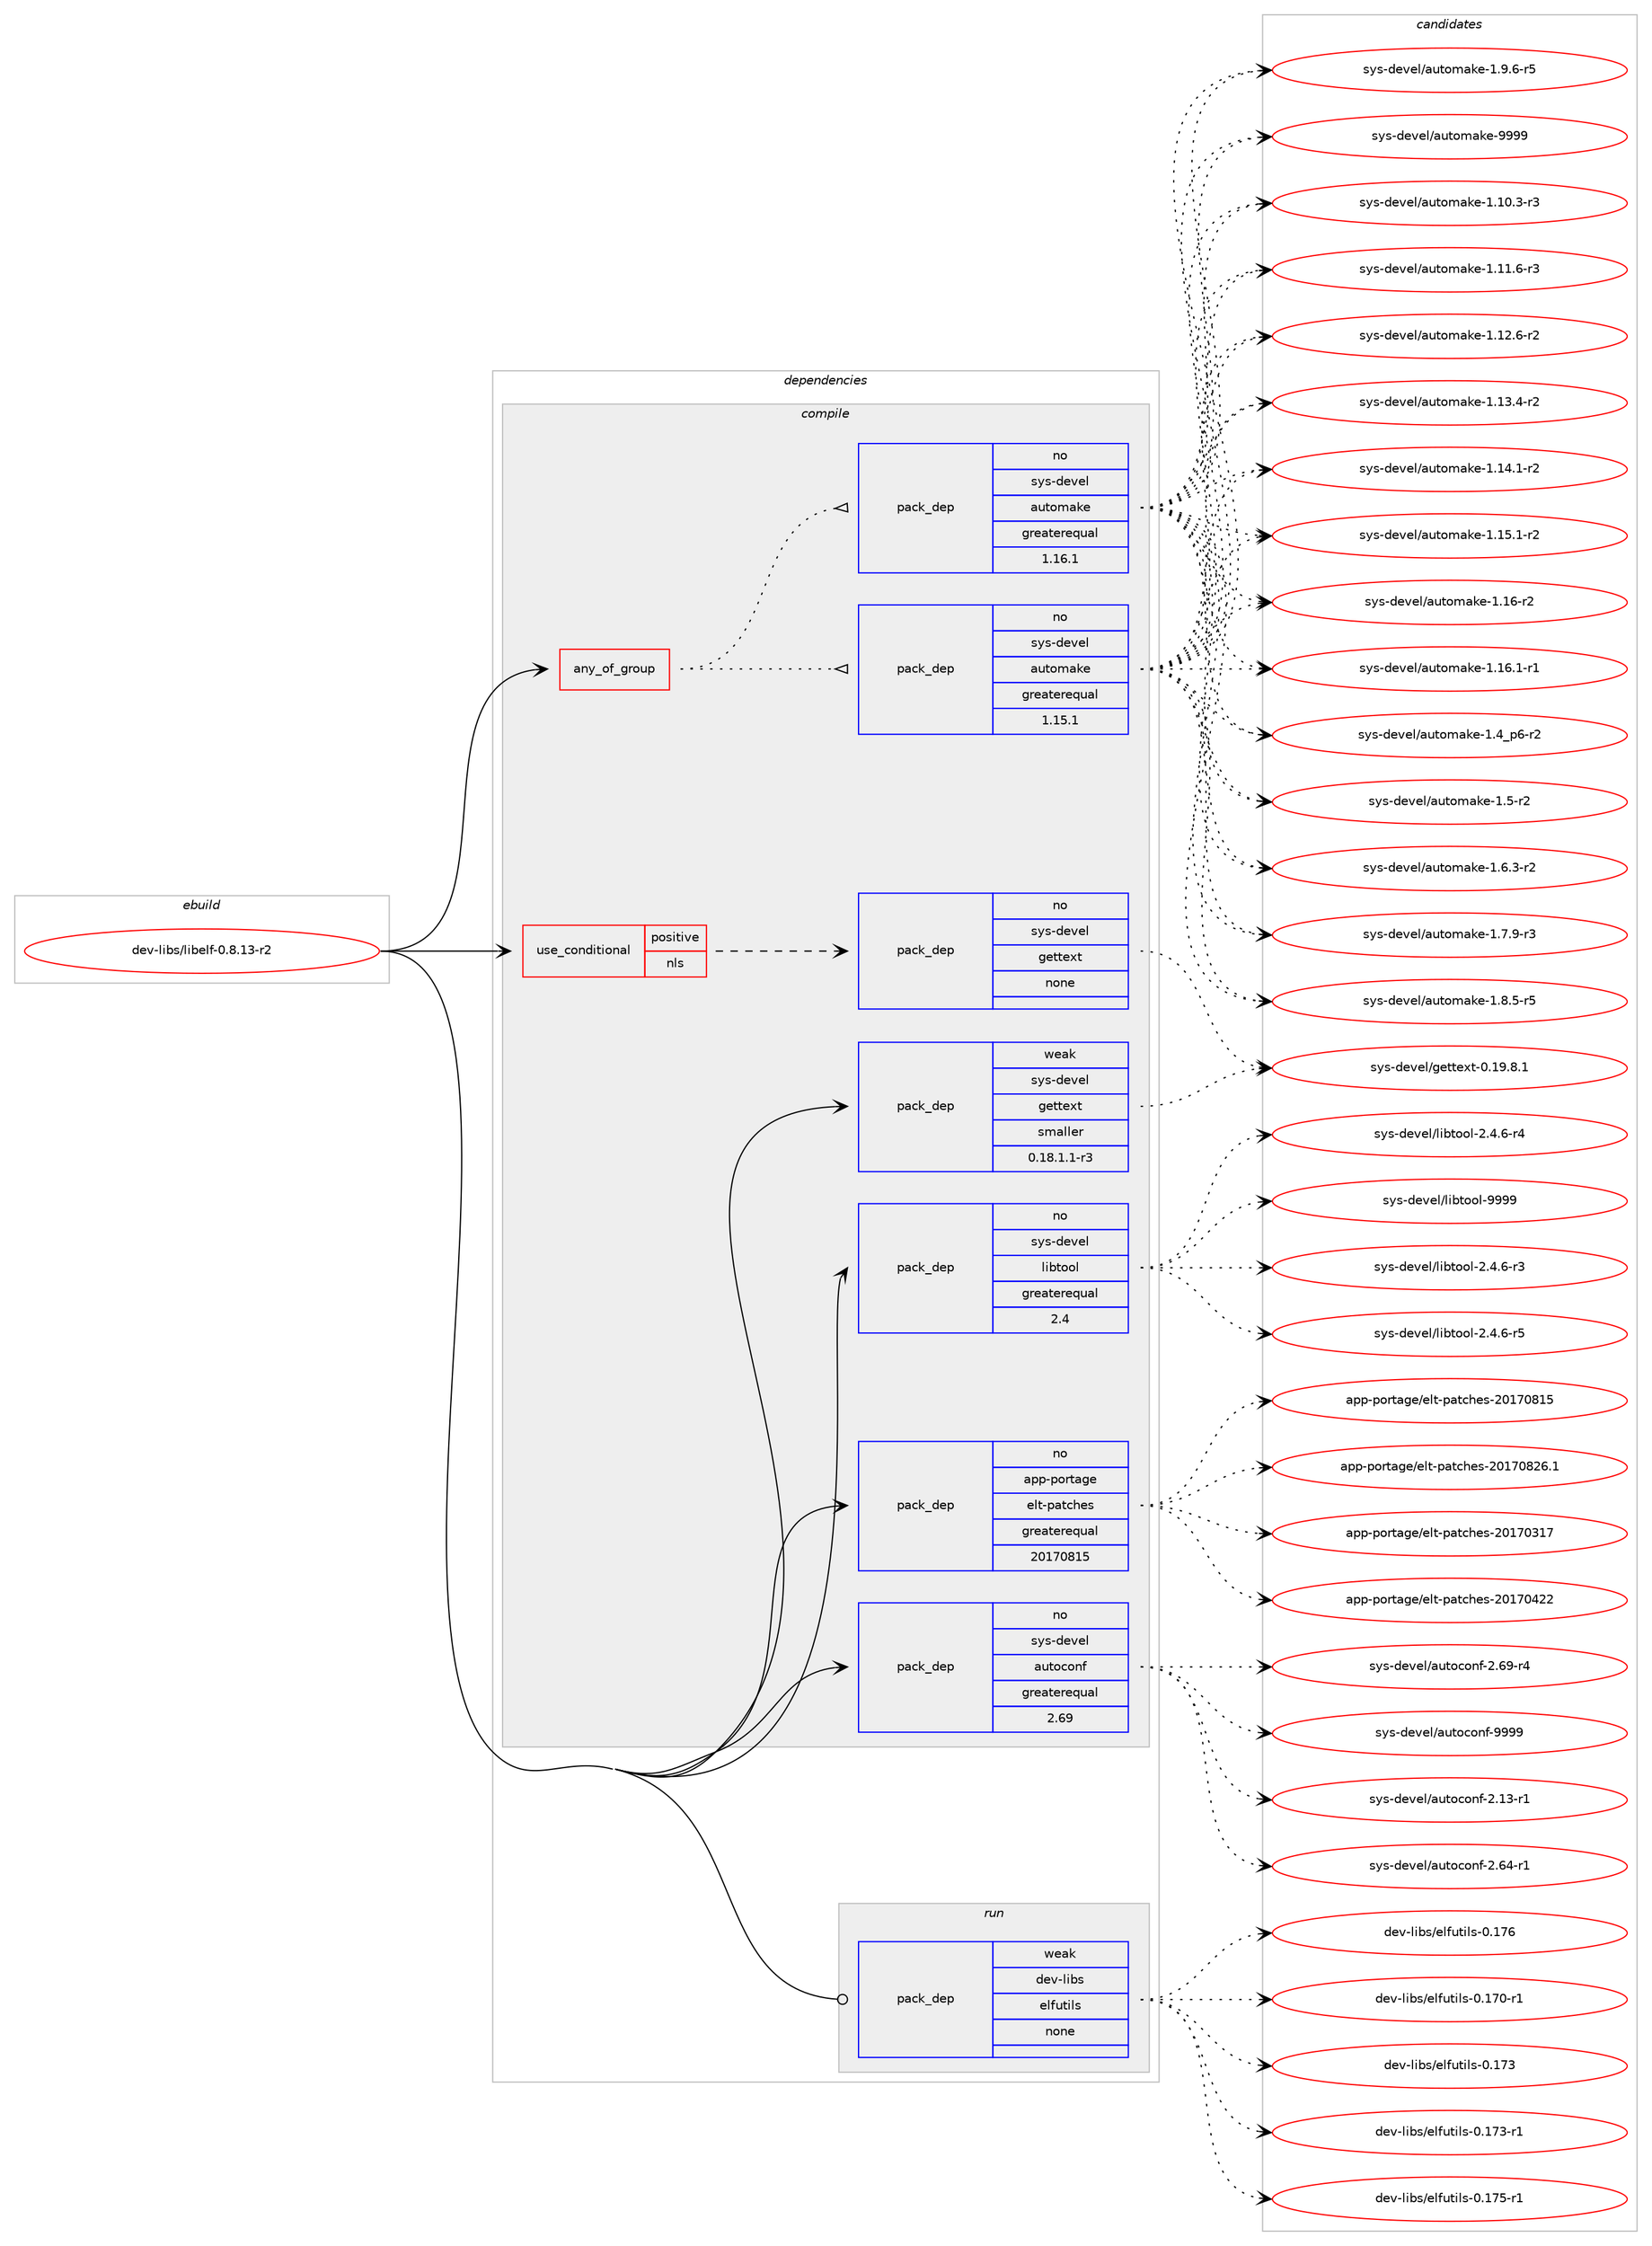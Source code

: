 digraph prolog {

# *************
# Graph options
# *************

newrank=true;
concentrate=true;
compound=true;
graph [rankdir=LR,fontname=Helvetica,fontsize=10,ranksep=1.5];#, ranksep=2.5, nodesep=0.2];
edge  [arrowhead=vee];
node  [fontname=Helvetica,fontsize=10];

# **********
# The ebuild
# **********

subgraph cluster_leftcol {
color=gray;
rank=same;
label=<<i>ebuild</i>>;
id [label="dev-libs/libelf-0.8.13-r2", color=red, width=4, href="../dev-libs/libelf-0.8.13-r2.svg"];
}

# ****************
# The dependencies
# ****************

subgraph cluster_midcol {
color=gray;
label=<<i>dependencies</i>>;
subgraph cluster_compile {
fillcolor="#eeeeee";
style=filled;
label=<<i>compile</i>>;
subgraph any22239 {
dependency1367558 [label=<<TABLE BORDER="0" CELLBORDER="1" CELLSPACING="0" CELLPADDING="4"><TR><TD CELLPADDING="10">any_of_group</TD></TR></TABLE>>, shape=none, color=red];subgraph pack978841 {
dependency1367559 [label=<<TABLE BORDER="0" CELLBORDER="1" CELLSPACING="0" CELLPADDING="4" WIDTH="220"><TR><TD ROWSPAN="6" CELLPADDING="30">pack_dep</TD></TR><TR><TD WIDTH="110">no</TD></TR><TR><TD>sys-devel</TD></TR><TR><TD>automake</TD></TR><TR><TD>greaterequal</TD></TR><TR><TD>1.16.1</TD></TR></TABLE>>, shape=none, color=blue];
}
dependency1367558:e -> dependency1367559:w [weight=20,style="dotted",arrowhead="oinv"];
subgraph pack978842 {
dependency1367560 [label=<<TABLE BORDER="0" CELLBORDER="1" CELLSPACING="0" CELLPADDING="4" WIDTH="220"><TR><TD ROWSPAN="6" CELLPADDING="30">pack_dep</TD></TR><TR><TD WIDTH="110">no</TD></TR><TR><TD>sys-devel</TD></TR><TR><TD>automake</TD></TR><TR><TD>greaterequal</TD></TR><TR><TD>1.15.1</TD></TR></TABLE>>, shape=none, color=blue];
}
dependency1367558:e -> dependency1367560:w [weight=20,style="dotted",arrowhead="oinv"];
}
id:e -> dependency1367558:w [weight=20,style="solid",arrowhead="vee"];
subgraph cond365926 {
dependency1367561 [label=<<TABLE BORDER="0" CELLBORDER="1" CELLSPACING="0" CELLPADDING="4"><TR><TD ROWSPAN="3" CELLPADDING="10">use_conditional</TD></TR><TR><TD>positive</TD></TR><TR><TD>nls</TD></TR></TABLE>>, shape=none, color=red];
subgraph pack978843 {
dependency1367562 [label=<<TABLE BORDER="0" CELLBORDER="1" CELLSPACING="0" CELLPADDING="4" WIDTH="220"><TR><TD ROWSPAN="6" CELLPADDING="30">pack_dep</TD></TR><TR><TD WIDTH="110">no</TD></TR><TR><TD>sys-devel</TD></TR><TR><TD>gettext</TD></TR><TR><TD>none</TD></TR><TR><TD></TD></TR></TABLE>>, shape=none, color=blue];
}
dependency1367561:e -> dependency1367562:w [weight=20,style="dashed",arrowhead="vee"];
}
id:e -> dependency1367561:w [weight=20,style="solid",arrowhead="vee"];
subgraph pack978844 {
dependency1367563 [label=<<TABLE BORDER="0" CELLBORDER="1" CELLSPACING="0" CELLPADDING="4" WIDTH="220"><TR><TD ROWSPAN="6" CELLPADDING="30">pack_dep</TD></TR><TR><TD WIDTH="110">no</TD></TR><TR><TD>app-portage</TD></TR><TR><TD>elt-patches</TD></TR><TR><TD>greaterequal</TD></TR><TR><TD>20170815</TD></TR></TABLE>>, shape=none, color=blue];
}
id:e -> dependency1367563:w [weight=20,style="solid",arrowhead="vee"];
subgraph pack978845 {
dependency1367564 [label=<<TABLE BORDER="0" CELLBORDER="1" CELLSPACING="0" CELLPADDING="4" WIDTH="220"><TR><TD ROWSPAN="6" CELLPADDING="30">pack_dep</TD></TR><TR><TD WIDTH="110">no</TD></TR><TR><TD>sys-devel</TD></TR><TR><TD>autoconf</TD></TR><TR><TD>greaterequal</TD></TR><TR><TD>2.69</TD></TR></TABLE>>, shape=none, color=blue];
}
id:e -> dependency1367564:w [weight=20,style="solid",arrowhead="vee"];
subgraph pack978846 {
dependency1367565 [label=<<TABLE BORDER="0" CELLBORDER="1" CELLSPACING="0" CELLPADDING="4" WIDTH="220"><TR><TD ROWSPAN="6" CELLPADDING="30">pack_dep</TD></TR><TR><TD WIDTH="110">no</TD></TR><TR><TD>sys-devel</TD></TR><TR><TD>libtool</TD></TR><TR><TD>greaterequal</TD></TR><TR><TD>2.4</TD></TR></TABLE>>, shape=none, color=blue];
}
id:e -> dependency1367565:w [weight=20,style="solid",arrowhead="vee"];
subgraph pack978847 {
dependency1367566 [label=<<TABLE BORDER="0" CELLBORDER="1" CELLSPACING="0" CELLPADDING="4" WIDTH="220"><TR><TD ROWSPAN="6" CELLPADDING="30">pack_dep</TD></TR><TR><TD WIDTH="110">weak</TD></TR><TR><TD>sys-devel</TD></TR><TR><TD>gettext</TD></TR><TR><TD>smaller</TD></TR><TR><TD>0.18.1.1-r3</TD></TR></TABLE>>, shape=none, color=blue];
}
id:e -> dependency1367566:w [weight=20,style="solid",arrowhead="vee"];
}
subgraph cluster_compileandrun {
fillcolor="#eeeeee";
style=filled;
label=<<i>compile and run</i>>;
}
subgraph cluster_run {
fillcolor="#eeeeee";
style=filled;
label=<<i>run</i>>;
subgraph pack978848 {
dependency1367567 [label=<<TABLE BORDER="0" CELLBORDER="1" CELLSPACING="0" CELLPADDING="4" WIDTH="220"><TR><TD ROWSPAN="6" CELLPADDING="30">pack_dep</TD></TR><TR><TD WIDTH="110">weak</TD></TR><TR><TD>dev-libs</TD></TR><TR><TD>elfutils</TD></TR><TR><TD>none</TD></TR><TR><TD></TD></TR></TABLE>>, shape=none, color=blue];
}
id:e -> dependency1367567:w [weight=20,style="solid",arrowhead="odot"];
}
}

# **************
# The candidates
# **************

subgraph cluster_choices {
rank=same;
color=gray;
label=<<i>candidates</i>>;

subgraph choice978841 {
color=black;
nodesep=1;
choice11512111545100101118101108479711711611110997107101454946494846514511451 [label="sys-devel/automake-1.10.3-r3", color=red, width=4,href="../sys-devel/automake-1.10.3-r3.svg"];
choice11512111545100101118101108479711711611110997107101454946494946544511451 [label="sys-devel/automake-1.11.6-r3", color=red, width=4,href="../sys-devel/automake-1.11.6-r3.svg"];
choice11512111545100101118101108479711711611110997107101454946495046544511450 [label="sys-devel/automake-1.12.6-r2", color=red, width=4,href="../sys-devel/automake-1.12.6-r2.svg"];
choice11512111545100101118101108479711711611110997107101454946495146524511450 [label="sys-devel/automake-1.13.4-r2", color=red, width=4,href="../sys-devel/automake-1.13.4-r2.svg"];
choice11512111545100101118101108479711711611110997107101454946495246494511450 [label="sys-devel/automake-1.14.1-r2", color=red, width=4,href="../sys-devel/automake-1.14.1-r2.svg"];
choice11512111545100101118101108479711711611110997107101454946495346494511450 [label="sys-devel/automake-1.15.1-r2", color=red, width=4,href="../sys-devel/automake-1.15.1-r2.svg"];
choice1151211154510010111810110847971171161111099710710145494649544511450 [label="sys-devel/automake-1.16-r2", color=red, width=4,href="../sys-devel/automake-1.16-r2.svg"];
choice11512111545100101118101108479711711611110997107101454946495446494511449 [label="sys-devel/automake-1.16.1-r1", color=red, width=4,href="../sys-devel/automake-1.16.1-r1.svg"];
choice115121115451001011181011084797117116111109971071014549465295112544511450 [label="sys-devel/automake-1.4_p6-r2", color=red, width=4,href="../sys-devel/automake-1.4_p6-r2.svg"];
choice11512111545100101118101108479711711611110997107101454946534511450 [label="sys-devel/automake-1.5-r2", color=red, width=4,href="../sys-devel/automake-1.5-r2.svg"];
choice115121115451001011181011084797117116111109971071014549465446514511450 [label="sys-devel/automake-1.6.3-r2", color=red, width=4,href="../sys-devel/automake-1.6.3-r2.svg"];
choice115121115451001011181011084797117116111109971071014549465546574511451 [label="sys-devel/automake-1.7.9-r3", color=red, width=4,href="../sys-devel/automake-1.7.9-r3.svg"];
choice115121115451001011181011084797117116111109971071014549465646534511453 [label="sys-devel/automake-1.8.5-r5", color=red, width=4,href="../sys-devel/automake-1.8.5-r5.svg"];
choice115121115451001011181011084797117116111109971071014549465746544511453 [label="sys-devel/automake-1.9.6-r5", color=red, width=4,href="../sys-devel/automake-1.9.6-r5.svg"];
choice115121115451001011181011084797117116111109971071014557575757 [label="sys-devel/automake-9999", color=red, width=4,href="../sys-devel/automake-9999.svg"];
dependency1367559:e -> choice11512111545100101118101108479711711611110997107101454946494846514511451:w [style=dotted,weight="100"];
dependency1367559:e -> choice11512111545100101118101108479711711611110997107101454946494946544511451:w [style=dotted,weight="100"];
dependency1367559:e -> choice11512111545100101118101108479711711611110997107101454946495046544511450:w [style=dotted,weight="100"];
dependency1367559:e -> choice11512111545100101118101108479711711611110997107101454946495146524511450:w [style=dotted,weight="100"];
dependency1367559:e -> choice11512111545100101118101108479711711611110997107101454946495246494511450:w [style=dotted,weight="100"];
dependency1367559:e -> choice11512111545100101118101108479711711611110997107101454946495346494511450:w [style=dotted,weight="100"];
dependency1367559:e -> choice1151211154510010111810110847971171161111099710710145494649544511450:w [style=dotted,weight="100"];
dependency1367559:e -> choice11512111545100101118101108479711711611110997107101454946495446494511449:w [style=dotted,weight="100"];
dependency1367559:e -> choice115121115451001011181011084797117116111109971071014549465295112544511450:w [style=dotted,weight="100"];
dependency1367559:e -> choice11512111545100101118101108479711711611110997107101454946534511450:w [style=dotted,weight="100"];
dependency1367559:e -> choice115121115451001011181011084797117116111109971071014549465446514511450:w [style=dotted,weight="100"];
dependency1367559:e -> choice115121115451001011181011084797117116111109971071014549465546574511451:w [style=dotted,weight="100"];
dependency1367559:e -> choice115121115451001011181011084797117116111109971071014549465646534511453:w [style=dotted,weight="100"];
dependency1367559:e -> choice115121115451001011181011084797117116111109971071014549465746544511453:w [style=dotted,weight="100"];
dependency1367559:e -> choice115121115451001011181011084797117116111109971071014557575757:w [style=dotted,weight="100"];
}
subgraph choice978842 {
color=black;
nodesep=1;
choice11512111545100101118101108479711711611110997107101454946494846514511451 [label="sys-devel/automake-1.10.3-r3", color=red, width=4,href="../sys-devel/automake-1.10.3-r3.svg"];
choice11512111545100101118101108479711711611110997107101454946494946544511451 [label="sys-devel/automake-1.11.6-r3", color=red, width=4,href="../sys-devel/automake-1.11.6-r3.svg"];
choice11512111545100101118101108479711711611110997107101454946495046544511450 [label="sys-devel/automake-1.12.6-r2", color=red, width=4,href="../sys-devel/automake-1.12.6-r2.svg"];
choice11512111545100101118101108479711711611110997107101454946495146524511450 [label="sys-devel/automake-1.13.4-r2", color=red, width=4,href="../sys-devel/automake-1.13.4-r2.svg"];
choice11512111545100101118101108479711711611110997107101454946495246494511450 [label="sys-devel/automake-1.14.1-r2", color=red, width=4,href="../sys-devel/automake-1.14.1-r2.svg"];
choice11512111545100101118101108479711711611110997107101454946495346494511450 [label="sys-devel/automake-1.15.1-r2", color=red, width=4,href="../sys-devel/automake-1.15.1-r2.svg"];
choice1151211154510010111810110847971171161111099710710145494649544511450 [label="sys-devel/automake-1.16-r2", color=red, width=4,href="../sys-devel/automake-1.16-r2.svg"];
choice11512111545100101118101108479711711611110997107101454946495446494511449 [label="sys-devel/automake-1.16.1-r1", color=red, width=4,href="../sys-devel/automake-1.16.1-r1.svg"];
choice115121115451001011181011084797117116111109971071014549465295112544511450 [label="sys-devel/automake-1.4_p6-r2", color=red, width=4,href="../sys-devel/automake-1.4_p6-r2.svg"];
choice11512111545100101118101108479711711611110997107101454946534511450 [label="sys-devel/automake-1.5-r2", color=red, width=4,href="../sys-devel/automake-1.5-r2.svg"];
choice115121115451001011181011084797117116111109971071014549465446514511450 [label="sys-devel/automake-1.6.3-r2", color=red, width=4,href="../sys-devel/automake-1.6.3-r2.svg"];
choice115121115451001011181011084797117116111109971071014549465546574511451 [label="sys-devel/automake-1.7.9-r3", color=red, width=4,href="../sys-devel/automake-1.7.9-r3.svg"];
choice115121115451001011181011084797117116111109971071014549465646534511453 [label="sys-devel/automake-1.8.5-r5", color=red, width=4,href="../sys-devel/automake-1.8.5-r5.svg"];
choice115121115451001011181011084797117116111109971071014549465746544511453 [label="sys-devel/automake-1.9.6-r5", color=red, width=4,href="../sys-devel/automake-1.9.6-r5.svg"];
choice115121115451001011181011084797117116111109971071014557575757 [label="sys-devel/automake-9999", color=red, width=4,href="../sys-devel/automake-9999.svg"];
dependency1367560:e -> choice11512111545100101118101108479711711611110997107101454946494846514511451:w [style=dotted,weight="100"];
dependency1367560:e -> choice11512111545100101118101108479711711611110997107101454946494946544511451:w [style=dotted,weight="100"];
dependency1367560:e -> choice11512111545100101118101108479711711611110997107101454946495046544511450:w [style=dotted,weight="100"];
dependency1367560:e -> choice11512111545100101118101108479711711611110997107101454946495146524511450:w [style=dotted,weight="100"];
dependency1367560:e -> choice11512111545100101118101108479711711611110997107101454946495246494511450:w [style=dotted,weight="100"];
dependency1367560:e -> choice11512111545100101118101108479711711611110997107101454946495346494511450:w [style=dotted,weight="100"];
dependency1367560:e -> choice1151211154510010111810110847971171161111099710710145494649544511450:w [style=dotted,weight="100"];
dependency1367560:e -> choice11512111545100101118101108479711711611110997107101454946495446494511449:w [style=dotted,weight="100"];
dependency1367560:e -> choice115121115451001011181011084797117116111109971071014549465295112544511450:w [style=dotted,weight="100"];
dependency1367560:e -> choice11512111545100101118101108479711711611110997107101454946534511450:w [style=dotted,weight="100"];
dependency1367560:e -> choice115121115451001011181011084797117116111109971071014549465446514511450:w [style=dotted,weight="100"];
dependency1367560:e -> choice115121115451001011181011084797117116111109971071014549465546574511451:w [style=dotted,weight="100"];
dependency1367560:e -> choice115121115451001011181011084797117116111109971071014549465646534511453:w [style=dotted,weight="100"];
dependency1367560:e -> choice115121115451001011181011084797117116111109971071014549465746544511453:w [style=dotted,weight="100"];
dependency1367560:e -> choice115121115451001011181011084797117116111109971071014557575757:w [style=dotted,weight="100"];
}
subgraph choice978843 {
color=black;
nodesep=1;
choice1151211154510010111810110847103101116116101120116454846495746564649 [label="sys-devel/gettext-0.19.8.1", color=red, width=4,href="../sys-devel/gettext-0.19.8.1.svg"];
dependency1367562:e -> choice1151211154510010111810110847103101116116101120116454846495746564649:w [style=dotted,weight="100"];
}
subgraph choice978844 {
color=black;
nodesep=1;
choice97112112451121111141169710310147101108116451129711699104101115455048495548514955 [label="app-portage/elt-patches-20170317", color=red, width=4,href="../app-portage/elt-patches-20170317.svg"];
choice97112112451121111141169710310147101108116451129711699104101115455048495548525050 [label="app-portage/elt-patches-20170422", color=red, width=4,href="../app-portage/elt-patches-20170422.svg"];
choice97112112451121111141169710310147101108116451129711699104101115455048495548564953 [label="app-portage/elt-patches-20170815", color=red, width=4,href="../app-portage/elt-patches-20170815.svg"];
choice971121124511211111411697103101471011081164511297116991041011154550484955485650544649 [label="app-portage/elt-patches-20170826.1", color=red, width=4,href="../app-portage/elt-patches-20170826.1.svg"];
dependency1367563:e -> choice97112112451121111141169710310147101108116451129711699104101115455048495548514955:w [style=dotted,weight="100"];
dependency1367563:e -> choice97112112451121111141169710310147101108116451129711699104101115455048495548525050:w [style=dotted,weight="100"];
dependency1367563:e -> choice97112112451121111141169710310147101108116451129711699104101115455048495548564953:w [style=dotted,weight="100"];
dependency1367563:e -> choice971121124511211111411697103101471011081164511297116991041011154550484955485650544649:w [style=dotted,weight="100"];
}
subgraph choice978845 {
color=black;
nodesep=1;
choice1151211154510010111810110847971171161119911111010245504649514511449 [label="sys-devel/autoconf-2.13-r1", color=red, width=4,href="../sys-devel/autoconf-2.13-r1.svg"];
choice1151211154510010111810110847971171161119911111010245504654524511449 [label="sys-devel/autoconf-2.64-r1", color=red, width=4,href="../sys-devel/autoconf-2.64-r1.svg"];
choice1151211154510010111810110847971171161119911111010245504654574511452 [label="sys-devel/autoconf-2.69-r4", color=red, width=4,href="../sys-devel/autoconf-2.69-r4.svg"];
choice115121115451001011181011084797117116111991111101024557575757 [label="sys-devel/autoconf-9999", color=red, width=4,href="../sys-devel/autoconf-9999.svg"];
dependency1367564:e -> choice1151211154510010111810110847971171161119911111010245504649514511449:w [style=dotted,weight="100"];
dependency1367564:e -> choice1151211154510010111810110847971171161119911111010245504654524511449:w [style=dotted,weight="100"];
dependency1367564:e -> choice1151211154510010111810110847971171161119911111010245504654574511452:w [style=dotted,weight="100"];
dependency1367564:e -> choice115121115451001011181011084797117116111991111101024557575757:w [style=dotted,weight="100"];
}
subgraph choice978846 {
color=black;
nodesep=1;
choice1151211154510010111810110847108105981161111111084550465246544511451 [label="sys-devel/libtool-2.4.6-r3", color=red, width=4,href="../sys-devel/libtool-2.4.6-r3.svg"];
choice1151211154510010111810110847108105981161111111084550465246544511452 [label="sys-devel/libtool-2.4.6-r4", color=red, width=4,href="../sys-devel/libtool-2.4.6-r4.svg"];
choice1151211154510010111810110847108105981161111111084550465246544511453 [label="sys-devel/libtool-2.4.6-r5", color=red, width=4,href="../sys-devel/libtool-2.4.6-r5.svg"];
choice1151211154510010111810110847108105981161111111084557575757 [label="sys-devel/libtool-9999", color=red, width=4,href="../sys-devel/libtool-9999.svg"];
dependency1367565:e -> choice1151211154510010111810110847108105981161111111084550465246544511451:w [style=dotted,weight="100"];
dependency1367565:e -> choice1151211154510010111810110847108105981161111111084550465246544511452:w [style=dotted,weight="100"];
dependency1367565:e -> choice1151211154510010111810110847108105981161111111084550465246544511453:w [style=dotted,weight="100"];
dependency1367565:e -> choice1151211154510010111810110847108105981161111111084557575757:w [style=dotted,weight="100"];
}
subgraph choice978847 {
color=black;
nodesep=1;
choice1151211154510010111810110847103101116116101120116454846495746564649 [label="sys-devel/gettext-0.19.8.1", color=red, width=4,href="../sys-devel/gettext-0.19.8.1.svg"];
dependency1367566:e -> choice1151211154510010111810110847103101116116101120116454846495746564649:w [style=dotted,weight="100"];
}
subgraph choice978848 {
color=black;
nodesep=1;
choice1001011184510810598115471011081021171161051081154548464955484511449 [label="dev-libs/elfutils-0.170-r1", color=red, width=4,href="../dev-libs/elfutils-0.170-r1.svg"];
choice100101118451081059811547101108102117116105108115454846495551 [label="dev-libs/elfutils-0.173", color=red, width=4,href="../dev-libs/elfutils-0.173.svg"];
choice1001011184510810598115471011081021171161051081154548464955514511449 [label="dev-libs/elfutils-0.173-r1", color=red, width=4,href="../dev-libs/elfutils-0.173-r1.svg"];
choice1001011184510810598115471011081021171161051081154548464955534511449 [label="dev-libs/elfutils-0.175-r1", color=red, width=4,href="../dev-libs/elfutils-0.175-r1.svg"];
choice100101118451081059811547101108102117116105108115454846495554 [label="dev-libs/elfutils-0.176", color=red, width=4,href="../dev-libs/elfutils-0.176.svg"];
dependency1367567:e -> choice1001011184510810598115471011081021171161051081154548464955484511449:w [style=dotted,weight="100"];
dependency1367567:e -> choice100101118451081059811547101108102117116105108115454846495551:w [style=dotted,weight="100"];
dependency1367567:e -> choice1001011184510810598115471011081021171161051081154548464955514511449:w [style=dotted,weight="100"];
dependency1367567:e -> choice1001011184510810598115471011081021171161051081154548464955534511449:w [style=dotted,weight="100"];
dependency1367567:e -> choice100101118451081059811547101108102117116105108115454846495554:w [style=dotted,weight="100"];
}
}

}
